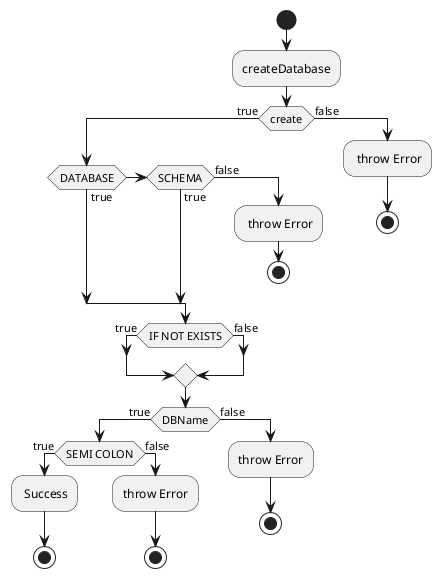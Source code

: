 @startuml
'https://plantuml.com/activity-diagram-beta

start
:createDatabase;
if(create) then (true)
    if(DATABASE) then (true)
    elseif(SCHEMA) then (true)
    else (false)
        : throw Error;
        stop;
    endif;
        if(IF NOT EXISTS) then (true)
        else (false)
        endif;
        if(DBName) then (true)
           if(SEMI COLON) then (true)
               : Success;
                stop;
           else (false)
               :throw Error;
               stop;
           endif;
        else (false)
            :throw Error;
            stop;
        endif;

else (false)
     : throw Error;
     stop;
endif;

@enduml
